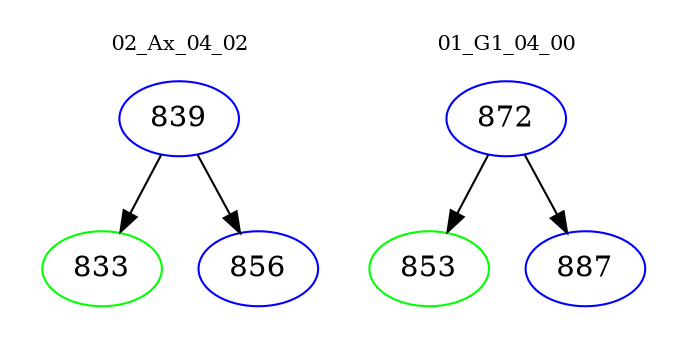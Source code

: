 digraph{
subgraph cluster_0 {
color = white
label = "02_Ax_04_02";
fontsize=10;
T0_839 [label="839", color="blue"]
T0_839 -> T0_833 [color="black"]
T0_833 [label="833", color="green"]
T0_839 -> T0_856 [color="black"]
T0_856 [label="856", color="blue"]
}
subgraph cluster_1 {
color = white
label = "01_G1_04_00";
fontsize=10;
T1_872 [label="872", color="blue"]
T1_872 -> T1_853 [color="black"]
T1_853 [label="853", color="green"]
T1_872 -> T1_887 [color="black"]
T1_887 [label="887", color="blue"]
}
}
